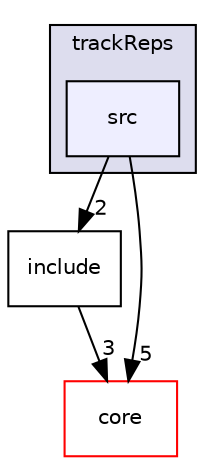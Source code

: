 digraph "genfit/trackReps/src" {
  compound=true
  node [ fontsize="10", fontname="Helvetica"];
  edge [ labelfontsize="10", labelfontname="Helvetica"];
  subgraph clusterdir_0e3f7579cc1826c2479a35ae63f11e4e {
    graph [ bgcolor="#ddddee", pencolor="black", label="trackReps" fontname="Helvetica", fontsize="10", URL="dir_0e3f7579cc1826c2479a35ae63f11e4e.html"]
  dir_a9a952a857b7e05333f1de61c901c35a [shape=box, label="src", style="filled", fillcolor="#eeeeff", pencolor="black", URL="dir_a9a952a857b7e05333f1de61c901c35a.html"];
  }
  dir_38534ed8c3be05fe7bfabb89c4156ce6 [shape=box label="include" URL="dir_38534ed8c3be05fe7bfabb89c4156ce6.html"];
  dir_7a40b7556c10f243ca9453eab1d74876 [shape=box label="core" fillcolor="white" style="filled" color="red" URL="dir_7a40b7556c10f243ca9453eab1d74876.html"];
  dir_38534ed8c3be05fe7bfabb89c4156ce6->dir_7a40b7556c10f243ca9453eab1d74876 [headlabel="3", labeldistance=1.5 headhref="dir_000053_000029.html"];
  dir_a9a952a857b7e05333f1de61c901c35a->dir_38534ed8c3be05fe7bfabb89c4156ce6 [headlabel="2", labeldistance=1.5 headhref="dir_000064_000053.html"];
  dir_a9a952a857b7e05333f1de61c901c35a->dir_7a40b7556c10f243ca9453eab1d74876 [headlabel="5", labeldistance=1.5 headhref="dir_000064_000029.html"];
}
